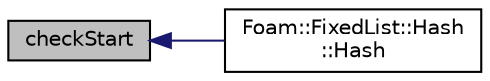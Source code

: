 digraph "checkStart"
{
  bgcolor="transparent";
  edge [fontname="Helvetica",fontsize="10",labelfontname="Helvetica",labelfontsize="10"];
  node [fontname="Helvetica",fontsize="10",shape=record];
  rankdir="LR";
  Node60 [label="checkStart",height=0.2,width=0.4,color="black", fillcolor="grey75", style="filled", fontcolor="black"];
  Node60 -> Node61 [dir="back",color="midnightblue",fontsize="10",style="solid",fontname="Helvetica"];
  Node61 [label="Foam::FixedList::Hash\l::Hash",height=0.2,width=0.4,color="black",URL="$a27013.html#a7d97a81e3e1f24c0b1785ac1c1d193e8"];
}
